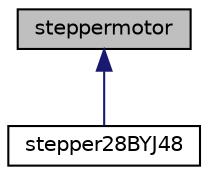 digraph "steppermotor"
{
  edge [fontname="Helvetica",fontsize="10",labelfontname="Helvetica",labelfontsize="10"];
  node [fontname="Helvetica",fontsize="10",shape=record];
  Node0 [label="steppermotor",height=0.2,width=0.4,color="black", fillcolor="grey75", style="filled", fontcolor="black"];
  Node0 -> Node1 [dir="back",color="midnightblue",fontsize="10",style="solid"];
  Node1 [label="stepper28BYJ48",height=0.2,width=0.4,color="black", fillcolor="white", style="filled",URL="$classstepper28BYJ48.html",tooltip="A subclass based on steppermotor. "];
}
